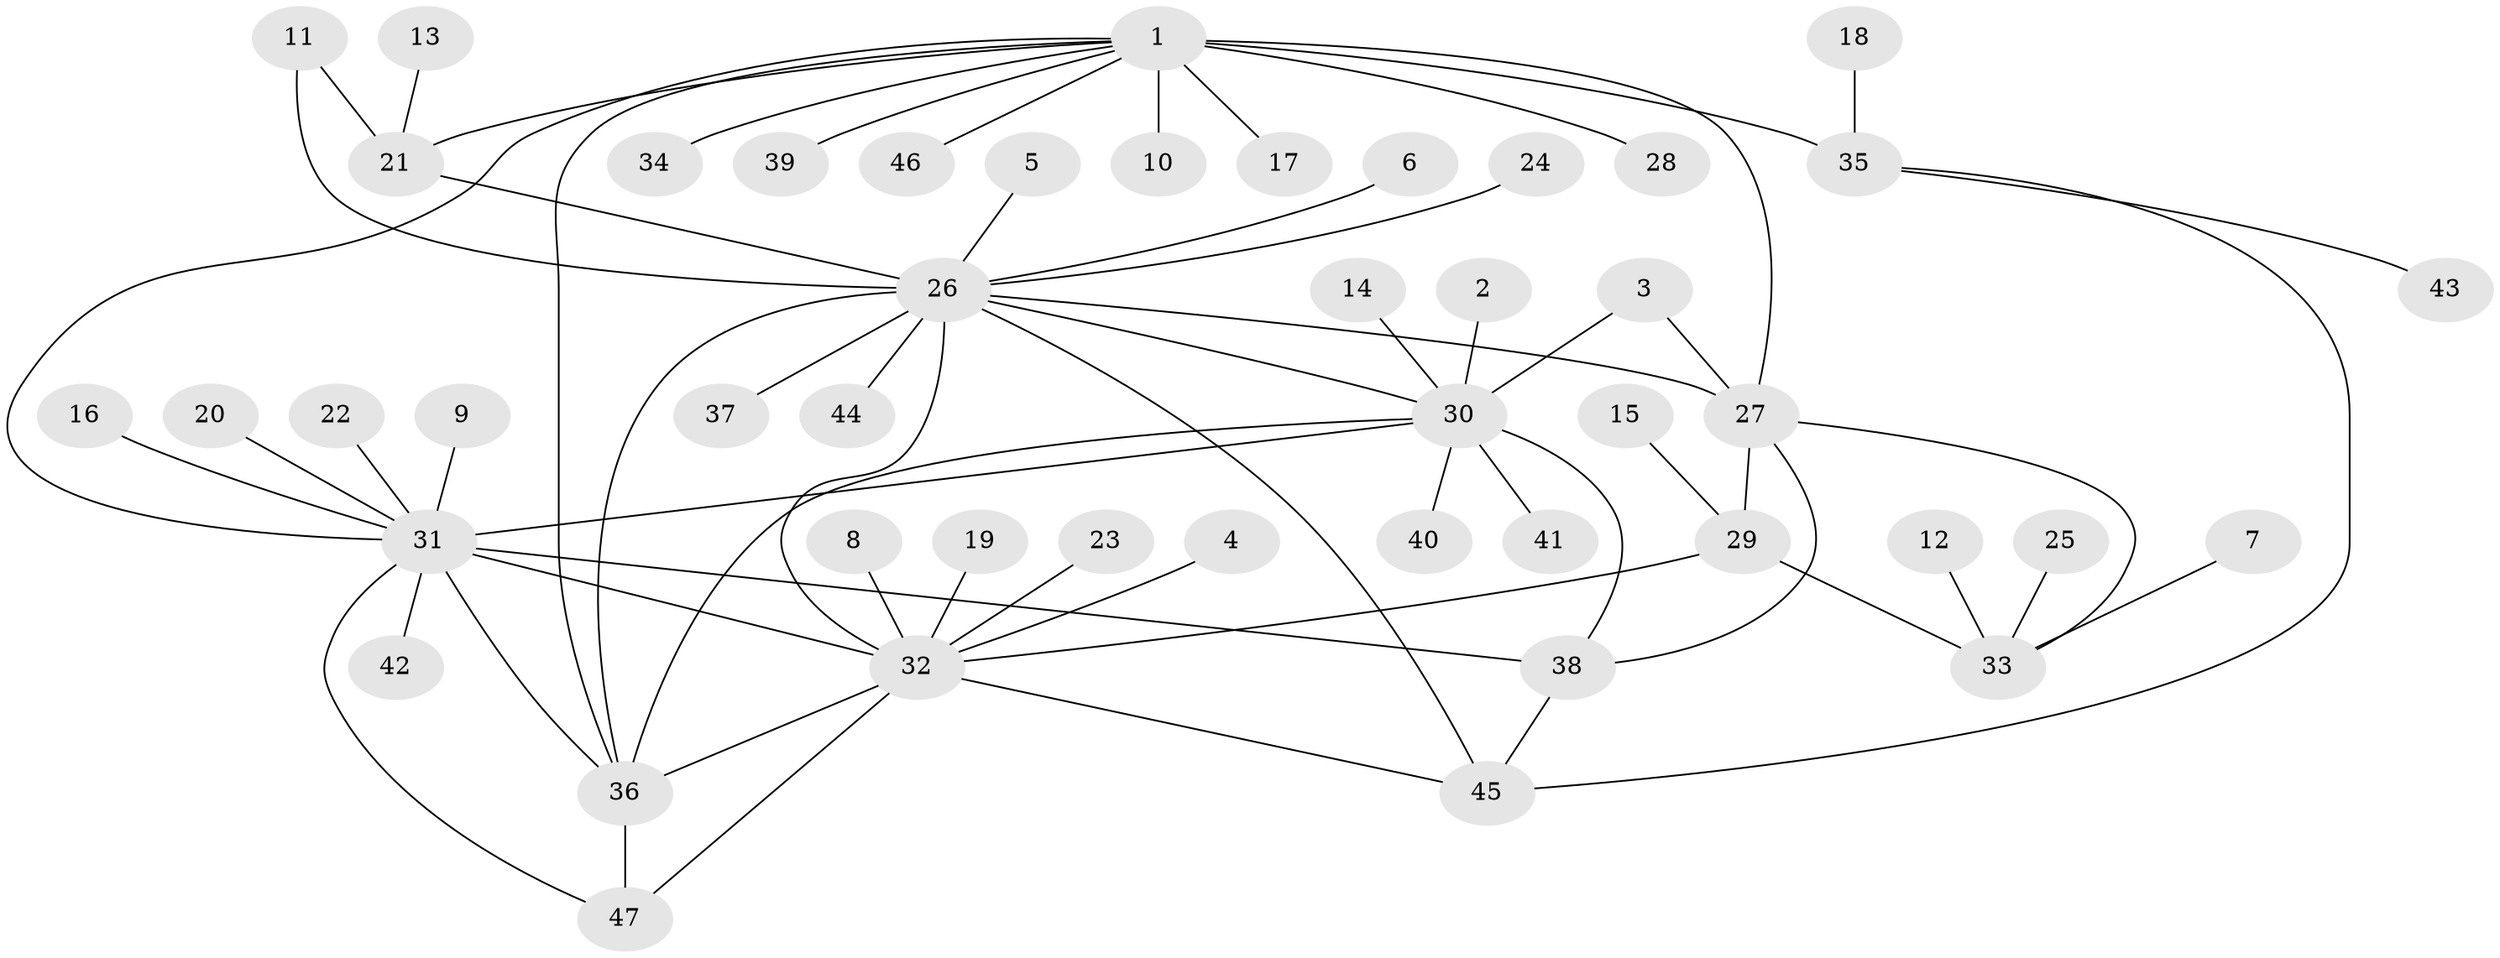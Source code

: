 // original degree distribution, {7: 0.0425531914893617, 6: 0.02127659574468085, 8: 0.02127659574468085, 9: 0.02127659574468085, 4: 0.0425531914893617, 5: 0.02127659574468085, 11: 0.02127659574468085, 3: 0.06382978723404255, 14: 0.010638297872340425, 2: 0.18085106382978725, 1: 0.5531914893617021}
// Generated by graph-tools (version 1.1) at 2025/26/03/09/25 03:26:49]
// undirected, 47 vertices, 64 edges
graph export_dot {
graph [start="1"]
  node [color=gray90,style=filled];
  1;
  2;
  3;
  4;
  5;
  6;
  7;
  8;
  9;
  10;
  11;
  12;
  13;
  14;
  15;
  16;
  17;
  18;
  19;
  20;
  21;
  22;
  23;
  24;
  25;
  26;
  27;
  28;
  29;
  30;
  31;
  32;
  33;
  34;
  35;
  36;
  37;
  38;
  39;
  40;
  41;
  42;
  43;
  44;
  45;
  46;
  47;
  1 -- 10 [weight=1.0];
  1 -- 17 [weight=1.0];
  1 -- 21 [weight=1.0];
  1 -- 27 [weight=1.0];
  1 -- 28 [weight=1.0];
  1 -- 31 [weight=1.0];
  1 -- 34 [weight=1.0];
  1 -- 35 [weight=3.0];
  1 -- 36 [weight=1.0];
  1 -- 39 [weight=1.0];
  1 -- 46 [weight=1.0];
  2 -- 30 [weight=1.0];
  3 -- 27 [weight=1.0];
  3 -- 30 [weight=1.0];
  4 -- 32 [weight=1.0];
  5 -- 26 [weight=1.0];
  6 -- 26 [weight=1.0];
  7 -- 33 [weight=1.0];
  8 -- 32 [weight=1.0];
  9 -- 31 [weight=1.0];
  11 -- 21 [weight=2.0];
  11 -- 26 [weight=2.0];
  12 -- 33 [weight=1.0];
  13 -- 21 [weight=1.0];
  14 -- 30 [weight=1.0];
  15 -- 29 [weight=1.0];
  16 -- 31 [weight=1.0];
  18 -- 35 [weight=1.0];
  19 -- 32 [weight=1.0];
  20 -- 31 [weight=1.0];
  21 -- 26 [weight=1.0];
  22 -- 31 [weight=1.0];
  23 -- 32 [weight=1.0];
  24 -- 26 [weight=1.0];
  25 -- 33 [weight=1.0];
  26 -- 27 [weight=1.0];
  26 -- 30 [weight=1.0];
  26 -- 32 [weight=1.0];
  26 -- 36 [weight=1.0];
  26 -- 37 [weight=1.0];
  26 -- 44 [weight=1.0];
  26 -- 45 [weight=1.0];
  27 -- 29 [weight=2.0];
  27 -- 33 [weight=1.0];
  27 -- 38 [weight=1.0];
  29 -- 32 [weight=1.0];
  29 -- 33 [weight=2.0];
  30 -- 31 [weight=1.0];
  30 -- 36 [weight=1.0];
  30 -- 38 [weight=2.0];
  30 -- 40 [weight=1.0];
  30 -- 41 [weight=1.0];
  31 -- 32 [weight=1.0];
  31 -- 36 [weight=1.0];
  31 -- 38 [weight=2.0];
  31 -- 42 [weight=1.0];
  31 -- 47 [weight=1.0];
  32 -- 36 [weight=1.0];
  32 -- 45 [weight=1.0];
  32 -- 47 [weight=1.0];
  35 -- 43 [weight=1.0];
  35 -- 45 [weight=1.0];
  36 -- 47 [weight=1.0];
  38 -- 45 [weight=1.0];
}

